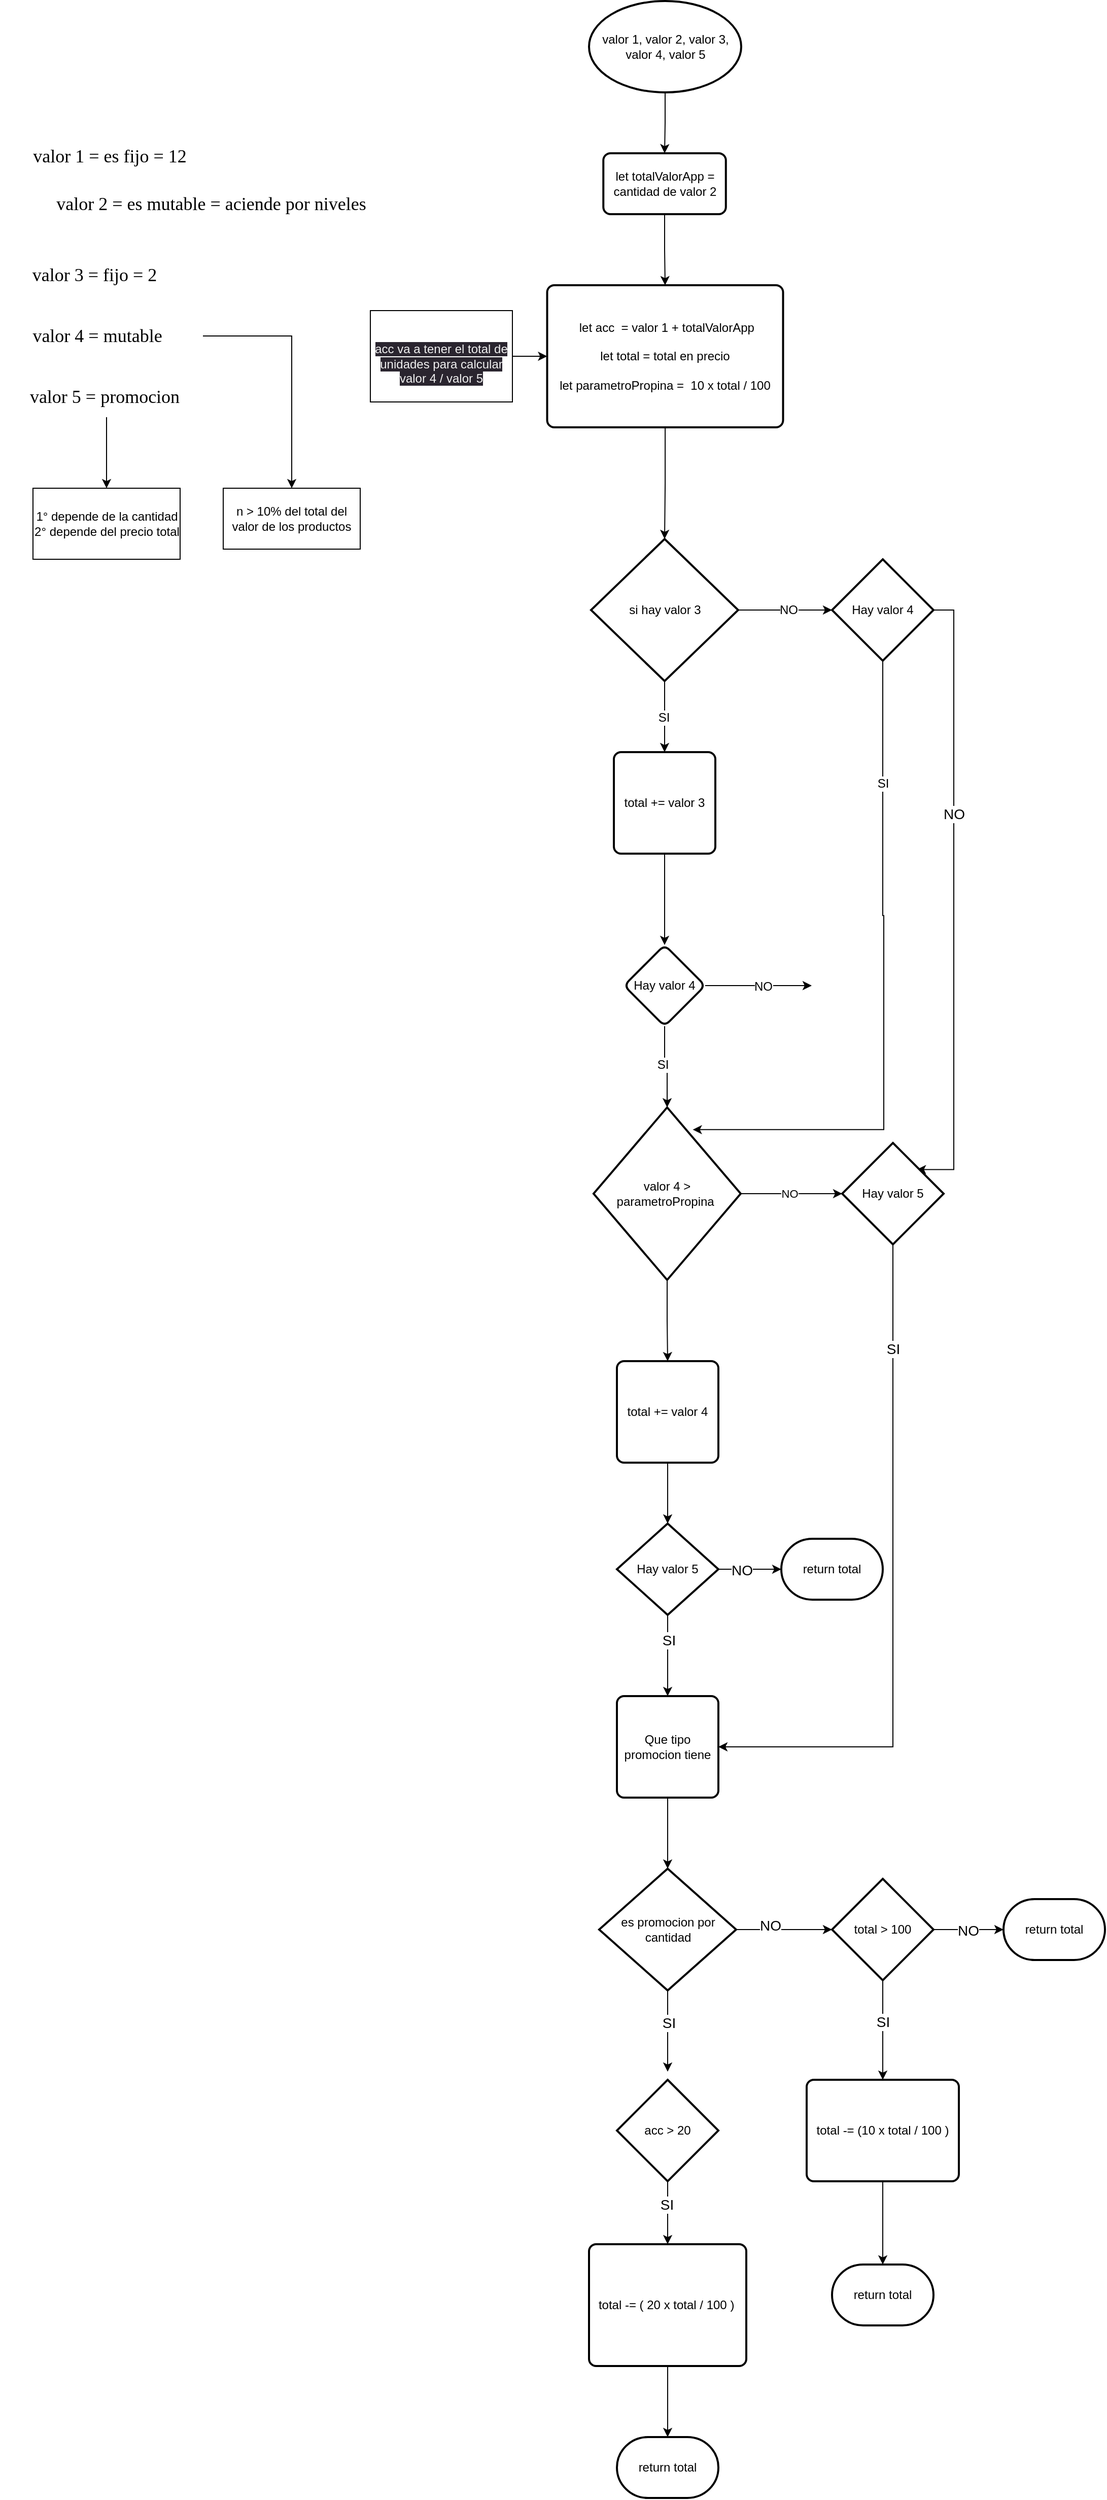 <mxfile version="21.5.1" type="device">
  <diagram name="Página-1" id="0JRiGGj8Sx9LPcSSxncM">
    <mxGraphModel dx="1290" dy="1456" grid="1" gridSize="10" guides="1" tooltips="1" connect="1" arrows="1" fold="1" page="1" pageScale="1" pageWidth="1169" pageHeight="827" math="0" shadow="0">
      <root>
        <mxCell id="0" />
        <mxCell id="1" parent="0" />
        <mxCell id="jrKel4YQa3fyWZv_Hwt1-2" value="&lt;font style=&quot;font-size: 18px;&quot;&gt;&lt;font face=&quot;Verdana&quot;&gt;valor 1 = es fijo = 12&amp;nbsp;&lt;/font&gt;&lt;br&gt;&lt;/font&gt;" style="text;html=1;align=center;verticalAlign=middle;resizable=0;points=[];autosize=1;strokeColor=none;fillColor=none;" vertex="1" parent="1">
          <mxGeometry x="80" y="53" width="220" height="40" as="geometry" />
        </mxCell>
        <mxCell id="jrKel4YQa3fyWZv_Hwt1-3" value="&lt;font style=&quot;font-size: 18px;&quot;&gt;&lt;font face=&quot;Verdana&quot;&gt;valor 2 = es mutable = aciende por niveles&amp;nbsp;&lt;/font&gt;&lt;br&gt;&lt;/font&gt;" style="text;html=1;align=center;verticalAlign=middle;resizable=0;points=[];autosize=1;strokeColor=none;fillColor=none;" vertex="1" parent="1">
          <mxGeometry x="80" y="100" width="420" height="40" as="geometry" />
        </mxCell>
        <mxCell id="jrKel4YQa3fyWZv_Hwt1-4" value="&lt;font style=&quot;font-size: 18px;&quot;&gt;&lt;font face=&quot;Verdana&quot;&gt;valor 3 = fijo = 2&amp;nbsp;&lt;/font&gt;&lt;br&gt;&lt;/font&gt;" style="text;html=1;align=center;verticalAlign=middle;resizable=0;points=[];autosize=1;strokeColor=none;fillColor=none;" vertex="1" parent="1">
          <mxGeometry x="80" y="170" width="190" height="40" as="geometry" />
        </mxCell>
        <mxCell id="jrKel4YQa3fyWZv_Hwt1-8" value="" style="edgeStyle=orthogonalEdgeStyle;rounded=0;orthogonalLoop=1;jettySize=auto;html=1;" edge="1" parent="1" source="jrKel4YQa3fyWZv_Hwt1-5" target="jrKel4YQa3fyWZv_Hwt1-7">
          <mxGeometry relative="1" as="geometry" />
        </mxCell>
        <mxCell id="jrKel4YQa3fyWZv_Hwt1-5" value="&lt;font style=&quot;font-size: 18px;&quot;&gt;&lt;font face=&quot;Verdana&quot;&gt;valor 4 = mutable&amp;nbsp;&amp;nbsp;&lt;/font&gt;&lt;br&gt;&lt;/font&gt;" style="text;html=1;align=center;verticalAlign=middle;resizable=0;points=[];autosize=1;strokeColor=none;fillColor=none;" vertex="1" parent="1">
          <mxGeometry x="80" y="230" width="200" height="40" as="geometry" />
        </mxCell>
        <mxCell id="jrKel4YQa3fyWZv_Hwt1-7" value="n &amp;gt; 10% del total del valor de los productos" style="whiteSpace=wrap;html=1;" vertex="1" parent="1">
          <mxGeometry x="300" y="400" width="135" height="60" as="geometry" />
        </mxCell>
        <mxCell id="jrKel4YQa3fyWZv_Hwt1-17" value="" style="edgeStyle=orthogonalEdgeStyle;rounded=0;orthogonalLoop=1;jettySize=auto;html=1;" edge="1" parent="1" source="jrKel4YQa3fyWZv_Hwt1-9" target="jrKel4YQa3fyWZv_Hwt1-16">
          <mxGeometry relative="1" as="geometry" />
        </mxCell>
        <mxCell id="jrKel4YQa3fyWZv_Hwt1-9" value="&lt;font style=&quot;font-size: 18px;&quot;&gt;&lt;font face=&quot;Verdana&quot;&gt;valor 5 = promocion&amp;nbsp;&lt;/font&gt;&lt;br&gt;&lt;/font&gt;" style="text;html=1;align=center;verticalAlign=middle;resizable=0;points=[];autosize=1;strokeColor=none;fillColor=none;" vertex="1" parent="1">
          <mxGeometry x="80" y="290" width="210" height="40" as="geometry" />
        </mxCell>
        <mxCell id="jrKel4YQa3fyWZv_Hwt1-16" value="1° depende de la cantidad&lt;br&gt;2° depende del precio total" style="whiteSpace=wrap;html=1;" vertex="1" parent="1">
          <mxGeometry x="112.5" y="400" width="145" height="70" as="geometry" />
        </mxCell>
        <mxCell id="jrKel4YQa3fyWZv_Hwt1-21" style="edgeStyle=orthogonalEdgeStyle;rounded=0;orthogonalLoop=1;jettySize=auto;html=1;entryX=0.5;entryY=0;entryDx=0;entryDy=0;" edge="1" parent="1" source="jrKel4YQa3fyWZv_Hwt1-19" target="jrKel4YQa3fyWZv_Hwt1-103">
          <mxGeometry relative="1" as="geometry" />
        </mxCell>
        <mxCell id="jrKel4YQa3fyWZv_Hwt1-19" value="valor 1, valor 2, valor 3, valor 4, valor 5" style="strokeWidth=2;html=1;shape=mxgraph.flowchart.start_1;whiteSpace=wrap;" vertex="1" parent="1">
          <mxGeometry x="660.5" y="-80" width="150" height="90" as="geometry" />
        </mxCell>
        <mxCell id="jrKel4YQa3fyWZv_Hwt1-27" style="edgeStyle=orthogonalEdgeStyle;rounded=0;orthogonalLoop=1;jettySize=auto;html=1;" edge="1" parent="1" source="jrKel4YQa3fyWZv_Hwt1-20" target="jrKel4YQa3fyWZv_Hwt1-26">
          <mxGeometry relative="1" as="geometry" />
        </mxCell>
        <mxCell id="jrKel4YQa3fyWZv_Hwt1-20" value="&amp;nbsp;let acc&amp;nbsp; = valor 1 + totalValorApp&lt;br&gt;&lt;br&gt;let total = total en precio&lt;br&gt;&lt;br&gt;let parametroPropina =&amp;nbsp; 10 x total / 100" style="rounded=1;whiteSpace=wrap;html=1;absoluteArcSize=1;arcSize=14;strokeWidth=2;" vertex="1" parent="1">
          <mxGeometry x="619.25" y="200" width="232.5" height="140" as="geometry" />
        </mxCell>
        <mxCell id="jrKel4YQa3fyWZv_Hwt1-25" value="" style="edgeStyle=orthogonalEdgeStyle;rounded=0;orthogonalLoop=1;jettySize=auto;html=1;" edge="1" parent="1" source="jrKel4YQa3fyWZv_Hwt1-24" target="jrKel4YQa3fyWZv_Hwt1-20">
          <mxGeometry relative="1" as="geometry" />
        </mxCell>
        <mxCell id="jrKel4YQa3fyWZv_Hwt1-24" value="&lt;br&gt;&lt;span style=&quot;color: rgb(240, 240, 240); font-family: Helvetica; font-size: 12px; font-style: normal; font-variant-ligatures: normal; font-variant-caps: normal; font-weight: 400; letter-spacing: normal; orphans: 2; text-align: center; text-indent: 0px; text-transform: none; widows: 2; word-spacing: 0px; -webkit-text-stroke-width: 0px; background-color: rgb(42, 37, 47); text-decoration-thickness: initial; text-decoration-style: initial; text-decoration-color: initial; float: none; display: inline !important;&quot;&gt;acc va a tener el total de unidades para calcular valor 4 / valor 5&lt;/span&gt;&lt;br&gt;" style="rounded=0;whiteSpace=wrap;html=1;" vertex="1" parent="1">
          <mxGeometry x="445" y="225" width="140" height="90" as="geometry" />
        </mxCell>
        <mxCell id="jrKel4YQa3fyWZv_Hwt1-29" value="" style="edgeStyle=orthogonalEdgeStyle;rounded=0;orthogonalLoop=1;jettySize=auto;html=1;entryX=0;entryY=0.5;entryDx=0;entryDy=0;entryPerimeter=0;" edge="1" parent="1" source="jrKel4YQa3fyWZv_Hwt1-26" target="jrKel4YQa3fyWZv_Hwt1-38">
          <mxGeometry relative="1" as="geometry">
            <mxPoint x="900" y="520" as="targetPoint" />
          </mxGeometry>
        </mxCell>
        <mxCell id="jrKel4YQa3fyWZv_Hwt1-31" value="&lt;font style=&quot;font-size: 12px;&quot;&gt;NO&lt;/font&gt;" style="edgeLabel;html=1;align=center;verticalAlign=middle;resizable=0;points=[];" vertex="1" connectable="0" parent="jrKel4YQa3fyWZv_Hwt1-29">
          <mxGeometry x="0.059" relative="1" as="geometry">
            <mxPoint as="offset" />
          </mxGeometry>
        </mxCell>
        <mxCell id="jrKel4YQa3fyWZv_Hwt1-35" style="edgeStyle=orthogonalEdgeStyle;rounded=0;orthogonalLoop=1;jettySize=auto;html=1;entryX=0.5;entryY=0;entryDx=0;entryDy=0;" edge="1" parent="1" source="jrKel4YQa3fyWZv_Hwt1-26" target="jrKel4YQa3fyWZv_Hwt1-34">
          <mxGeometry relative="1" as="geometry" />
        </mxCell>
        <mxCell id="jrKel4YQa3fyWZv_Hwt1-36" value="&lt;font style=&quot;font-size: 12px;&quot;&gt;SI&lt;/font&gt;" style="edgeLabel;html=1;align=center;verticalAlign=middle;resizable=0;points=[];" vertex="1" connectable="0" parent="jrKel4YQa3fyWZv_Hwt1-35">
          <mxGeometry x="0.029" y="-1" relative="1" as="geometry">
            <mxPoint as="offset" />
          </mxGeometry>
        </mxCell>
        <mxCell id="jrKel4YQa3fyWZv_Hwt1-26" value="si hay valor 3" style="strokeWidth=2;html=1;shape=mxgraph.flowchart.decision;whiteSpace=wrap;" vertex="1" parent="1">
          <mxGeometry x="662.5" y="450" width="145" height="140" as="geometry" />
        </mxCell>
        <mxCell id="jrKel4YQa3fyWZv_Hwt1-40" value="" style="edgeStyle=orthogonalEdgeStyle;rounded=0;orthogonalLoop=1;jettySize=auto;html=1;" edge="1" parent="1" source="jrKel4YQa3fyWZv_Hwt1-34" target="jrKel4YQa3fyWZv_Hwt1-39">
          <mxGeometry relative="1" as="geometry" />
        </mxCell>
        <mxCell id="jrKel4YQa3fyWZv_Hwt1-34" value="total += valor 3" style="rounded=1;whiteSpace=wrap;html=1;absoluteArcSize=1;arcSize=14;strokeWidth=2;" vertex="1" parent="1">
          <mxGeometry x="685" y="660" width="100" height="100" as="geometry" />
        </mxCell>
        <mxCell id="jrKel4YQa3fyWZv_Hwt1-51" style="edgeStyle=orthogonalEdgeStyle;rounded=0;orthogonalLoop=1;jettySize=auto;html=1;entryX=0.674;entryY=0.129;entryDx=0;entryDy=0;entryPerimeter=0;" edge="1" parent="1" source="jrKel4YQa3fyWZv_Hwt1-38" target="jrKel4YQa3fyWZv_Hwt1-47">
          <mxGeometry relative="1" as="geometry">
            <mxPoint x="950" y="1072.4" as="targetPoint" />
            <Array as="points">
              <mxPoint x="950" y="821" />
              <mxPoint x="951" y="821" />
              <mxPoint x="951" y="1032" />
            </Array>
          </mxGeometry>
        </mxCell>
        <mxCell id="jrKel4YQa3fyWZv_Hwt1-52" value="&lt;font style=&quot;font-size: 12px;&quot;&gt;SI&lt;/font&gt;" style="edgeLabel;html=1;align=center;verticalAlign=middle;resizable=0;points=[];" vertex="1" connectable="0" parent="jrKel4YQa3fyWZv_Hwt1-51">
          <mxGeometry x="-0.628" relative="1" as="geometry">
            <mxPoint as="offset" />
          </mxGeometry>
        </mxCell>
        <mxCell id="jrKel4YQa3fyWZv_Hwt1-66" style="edgeStyle=orthogonalEdgeStyle;rounded=0;orthogonalLoop=1;jettySize=auto;html=1;exitX=1;exitY=0.5;exitDx=0;exitDy=0;exitPerimeter=0;entryX=0.736;entryY=0.262;entryDx=0;entryDy=0;entryPerimeter=0;" edge="1" parent="1" source="jrKel4YQa3fyWZv_Hwt1-38" target="jrKel4YQa3fyWZv_Hwt1-57">
          <mxGeometry relative="1" as="geometry">
            <Array as="points">
              <mxPoint x="1020" y="520" />
              <mxPoint x="1020" y="1071" />
            </Array>
          </mxGeometry>
        </mxCell>
        <mxCell id="jrKel4YQa3fyWZv_Hwt1-67" value="&lt;font style=&quot;font-size: 14px;&quot;&gt;NO&lt;/font&gt;" style="edgeLabel;html=1;align=center;verticalAlign=middle;resizable=0;points=[];" vertex="1" connectable="0" parent="jrKel4YQa3fyWZv_Hwt1-66">
          <mxGeometry x="-0.273" relative="1" as="geometry">
            <mxPoint as="offset" />
          </mxGeometry>
        </mxCell>
        <mxCell id="jrKel4YQa3fyWZv_Hwt1-38" value="Hay valor 4" style="strokeWidth=2;html=1;shape=mxgraph.flowchart.decision;whiteSpace=wrap;" vertex="1" parent="1">
          <mxGeometry x="900" y="470" width="100" height="100" as="geometry" />
        </mxCell>
        <mxCell id="jrKel4YQa3fyWZv_Hwt1-41" style="edgeStyle=orthogonalEdgeStyle;rounded=0;orthogonalLoop=1;jettySize=auto;html=1;" edge="1" parent="1" source="jrKel4YQa3fyWZv_Hwt1-39">
          <mxGeometry relative="1" as="geometry">
            <mxPoint x="880" y="890" as="targetPoint" />
          </mxGeometry>
        </mxCell>
        <mxCell id="jrKel4YQa3fyWZv_Hwt1-42" value="&lt;font style=&quot;font-size: 12px;&quot;&gt;NO&lt;/font&gt;" style="edgeLabel;html=1;align=center;verticalAlign=middle;resizable=0;points=[];" vertex="1" connectable="0" parent="jrKel4YQa3fyWZv_Hwt1-41">
          <mxGeometry x="0.09" relative="1" as="geometry">
            <mxPoint as="offset" />
          </mxGeometry>
        </mxCell>
        <mxCell id="jrKel4YQa3fyWZv_Hwt1-43" style="edgeStyle=orthogonalEdgeStyle;rounded=0;orthogonalLoop=1;jettySize=auto;html=1;entryX=0.5;entryY=0;entryDx=0;entryDy=0;entryPerimeter=0;" edge="1" parent="1" source="jrKel4YQa3fyWZv_Hwt1-39" target="jrKel4YQa3fyWZv_Hwt1-47">
          <mxGeometry relative="1" as="geometry">
            <mxPoint x="735" y="1000" as="targetPoint" />
          </mxGeometry>
        </mxCell>
        <mxCell id="jrKel4YQa3fyWZv_Hwt1-44" value="&lt;font style=&quot;font-size: 12px;&quot;&gt;SI&lt;/font&gt;" style="edgeLabel;html=1;align=center;verticalAlign=middle;resizable=0;points=[];" vertex="1" connectable="0" parent="jrKel4YQa3fyWZv_Hwt1-43">
          <mxGeometry x="-0.089" y="-2" relative="1" as="geometry">
            <mxPoint as="offset" />
          </mxGeometry>
        </mxCell>
        <mxCell id="jrKel4YQa3fyWZv_Hwt1-39" value="Hay valor 4" style="rhombus;whiteSpace=wrap;html=1;rounded=1;arcSize=14;strokeWidth=2;" vertex="1" parent="1">
          <mxGeometry x="695" y="850" width="80" height="80" as="geometry" />
        </mxCell>
        <mxCell id="jrKel4YQa3fyWZv_Hwt1-49" style="edgeStyle=orthogonalEdgeStyle;rounded=0;orthogonalLoop=1;jettySize=auto;html=1;entryX=0;entryY=0.5;entryDx=0;entryDy=0;entryPerimeter=0;" edge="1" parent="1" source="jrKel4YQa3fyWZv_Hwt1-47" target="jrKel4YQa3fyWZv_Hwt1-57">
          <mxGeometry relative="1" as="geometry">
            <mxPoint x="900" y="1095" as="targetPoint" />
          </mxGeometry>
        </mxCell>
        <mxCell id="jrKel4YQa3fyWZv_Hwt1-50" value="NO" style="edgeLabel;html=1;align=center;verticalAlign=middle;resizable=0;points=[];" vertex="1" connectable="0" parent="jrKel4YQa3fyWZv_Hwt1-49">
          <mxGeometry x="-0.054" relative="1" as="geometry">
            <mxPoint as="offset" />
          </mxGeometry>
        </mxCell>
        <mxCell id="jrKel4YQa3fyWZv_Hwt1-55" style="edgeStyle=orthogonalEdgeStyle;rounded=0;orthogonalLoop=1;jettySize=auto;html=1;" edge="1" parent="1" source="jrKel4YQa3fyWZv_Hwt1-47" target="jrKel4YQa3fyWZv_Hwt1-54">
          <mxGeometry relative="1" as="geometry" />
        </mxCell>
        <mxCell id="jrKel4YQa3fyWZv_Hwt1-47" value="valor 4 &amp;gt; parametroPropina&amp;nbsp;" style="strokeWidth=2;html=1;shape=mxgraph.flowchart.decision;whiteSpace=wrap;" vertex="1" parent="1">
          <mxGeometry x="665" y="1010" width="145" height="170" as="geometry" />
        </mxCell>
        <mxCell id="jrKel4YQa3fyWZv_Hwt1-60" style="edgeStyle=orthogonalEdgeStyle;rounded=0;orthogonalLoop=1;jettySize=auto;html=1;entryX=0.5;entryY=0;entryDx=0;entryDy=0;entryPerimeter=0;" edge="1" parent="1" source="jrKel4YQa3fyWZv_Hwt1-54" target="jrKel4YQa3fyWZv_Hwt1-59">
          <mxGeometry relative="1" as="geometry" />
        </mxCell>
        <mxCell id="jrKel4YQa3fyWZv_Hwt1-54" value="total += valor 4" style="rounded=1;whiteSpace=wrap;html=1;absoluteArcSize=1;arcSize=14;strokeWidth=2;" vertex="1" parent="1">
          <mxGeometry x="688" y="1260" width="100" height="100" as="geometry" />
        </mxCell>
        <mxCell id="jrKel4YQa3fyWZv_Hwt1-72" style="edgeStyle=orthogonalEdgeStyle;rounded=0;orthogonalLoop=1;jettySize=auto;html=1;entryX=1;entryY=0.5;entryDx=0;entryDy=0;" edge="1" parent="1" source="jrKel4YQa3fyWZv_Hwt1-57" target="jrKel4YQa3fyWZv_Hwt1-68">
          <mxGeometry relative="1" as="geometry">
            <mxPoint x="960" y="1640" as="targetPoint" />
            <Array as="points">
              <mxPoint x="960" y="1640" />
            </Array>
          </mxGeometry>
        </mxCell>
        <mxCell id="jrKel4YQa3fyWZv_Hwt1-73" value="&lt;font style=&quot;font-size: 14px;&quot;&gt;SI&lt;/font&gt;" style="edgeLabel;html=1;align=center;verticalAlign=middle;resizable=0;points=[];" vertex="1" connectable="0" parent="jrKel4YQa3fyWZv_Hwt1-72">
          <mxGeometry x="-0.691" relative="1" as="geometry">
            <mxPoint as="offset" />
          </mxGeometry>
        </mxCell>
        <mxCell id="jrKel4YQa3fyWZv_Hwt1-57" value="Hay valor 5" style="strokeWidth=2;html=1;shape=mxgraph.flowchart.decision;whiteSpace=wrap;" vertex="1" parent="1">
          <mxGeometry x="910" y="1045" width="100" height="100" as="geometry" />
        </mxCell>
        <mxCell id="jrKel4YQa3fyWZv_Hwt1-69" style="edgeStyle=orthogonalEdgeStyle;rounded=0;orthogonalLoop=1;jettySize=auto;html=1;entryX=0.5;entryY=0;entryDx=0;entryDy=0;" edge="1" parent="1" source="jrKel4YQa3fyWZv_Hwt1-59" target="jrKel4YQa3fyWZv_Hwt1-68">
          <mxGeometry relative="1" as="geometry" />
        </mxCell>
        <mxCell id="jrKel4YQa3fyWZv_Hwt1-70" value="&lt;font style=&quot;font-size: 14px;&quot;&gt;SI&lt;/font&gt;" style="edgeLabel;html=1;align=center;verticalAlign=middle;resizable=0;points=[];" vertex="1" connectable="0" parent="jrKel4YQa3fyWZv_Hwt1-69">
          <mxGeometry x="-0.385" y="1" relative="1" as="geometry">
            <mxPoint as="offset" />
          </mxGeometry>
        </mxCell>
        <mxCell id="jrKel4YQa3fyWZv_Hwt1-76" style="edgeStyle=orthogonalEdgeStyle;rounded=0;orthogonalLoop=1;jettySize=auto;html=1;entryX=0;entryY=0.5;entryDx=0;entryDy=0;entryPerimeter=0;" edge="1" parent="1" source="jrKel4YQa3fyWZv_Hwt1-59" target="jrKel4YQa3fyWZv_Hwt1-78">
          <mxGeometry relative="1" as="geometry">
            <mxPoint x="840" y="1465" as="targetPoint" />
          </mxGeometry>
        </mxCell>
        <mxCell id="jrKel4YQa3fyWZv_Hwt1-77" value="&lt;font style=&quot;font-size: 14px;&quot;&gt;NO&lt;/font&gt;" style="edgeLabel;html=1;align=center;verticalAlign=middle;resizable=0;points=[];" vertex="1" connectable="0" parent="jrKel4YQa3fyWZv_Hwt1-76">
          <mxGeometry x="-0.277" y="-1" relative="1" as="geometry">
            <mxPoint as="offset" />
          </mxGeometry>
        </mxCell>
        <mxCell id="jrKel4YQa3fyWZv_Hwt1-59" value="Hay valor 5" style="strokeWidth=2;html=1;shape=mxgraph.flowchart.decision;whiteSpace=wrap;" vertex="1" parent="1">
          <mxGeometry x="688" y="1420" width="100" height="90" as="geometry" />
        </mxCell>
        <mxCell id="jrKel4YQa3fyWZv_Hwt1-80" style="edgeStyle=orthogonalEdgeStyle;rounded=0;orthogonalLoop=1;jettySize=auto;html=1;entryX=0.5;entryY=0;entryDx=0;entryDy=0;entryPerimeter=0;" edge="1" parent="1" source="jrKel4YQa3fyWZv_Hwt1-68" target="jrKel4YQa3fyWZv_Hwt1-71">
          <mxGeometry relative="1" as="geometry" />
        </mxCell>
        <mxCell id="jrKel4YQa3fyWZv_Hwt1-68" value="Que tipo promocion tiene" style="rounded=1;whiteSpace=wrap;html=1;absoluteArcSize=1;arcSize=14;strokeWidth=2;" vertex="1" parent="1">
          <mxGeometry x="688" y="1590" width="100" height="100" as="geometry" />
        </mxCell>
        <mxCell id="jrKel4YQa3fyWZv_Hwt1-81" style="edgeStyle=orthogonalEdgeStyle;rounded=0;orthogonalLoop=1;jettySize=auto;html=1;" edge="1" parent="1" source="jrKel4YQa3fyWZv_Hwt1-71">
          <mxGeometry relative="1" as="geometry">
            <mxPoint x="738" y="1960" as="targetPoint" />
          </mxGeometry>
        </mxCell>
        <mxCell id="jrKel4YQa3fyWZv_Hwt1-82" value="&lt;font style=&quot;font-size: 14px;&quot;&gt;SI&lt;/font&gt;" style="edgeLabel;html=1;align=center;verticalAlign=middle;resizable=0;points=[];" vertex="1" connectable="0" parent="jrKel4YQa3fyWZv_Hwt1-81">
          <mxGeometry x="-0.21" y="1" relative="1" as="geometry">
            <mxPoint as="offset" />
          </mxGeometry>
        </mxCell>
        <mxCell id="jrKel4YQa3fyWZv_Hwt1-91" style="edgeStyle=orthogonalEdgeStyle;rounded=0;orthogonalLoop=1;jettySize=auto;html=1;entryX=0;entryY=0.5;entryDx=0;entryDy=0;entryPerimeter=0;" edge="1" parent="1" source="jrKel4YQa3fyWZv_Hwt1-71" target="jrKel4YQa3fyWZv_Hwt1-92">
          <mxGeometry relative="1" as="geometry">
            <mxPoint x="890" y="1820" as="targetPoint" />
          </mxGeometry>
        </mxCell>
        <mxCell id="jrKel4YQa3fyWZv_Hwt1-93" value="&lt;font style=&quot;font-size: 14px;&quot;&gt;NO&lt;/font&gt;" style="edgeLabel;html=1;align=center;verticalAlign=middle;resizable=0;points=[];" vertex="1" connectable="0" parent="jrKel4YQa3fyWZv_Hwt1-91">
          <mxGeometry x="-0.312" y="4" relative="1" as="geometry">
            <mxPoint x="1" as="offset" />
          </mxGeometry>
        </mxCell>
        <mxCell id="jrKel4YQa3fyWZv_Hwt1-71" value="es promocion por cantidad" style="strokeWidth=2;html=1;shape=mxgraph.flowchart.decision;whiteSpace=wrap;" vertex="1" parent="1">
          <mxGeometry x="670.5" y="1760" width="135" height="120" as="geometry" />
        </mxCell>
        <mxCell id="jrKel4YQa3fyWZv_Hwt1-78" value="return total" style="strokeWidth=2;html=1;shape=mxgraph.flowchart.terminator;whiteSpace=wrap;" vertex="1" parent="1">
          <mxGeometry x="850" y="1435" width="100" height="60" as="geometry" />
        </mxCell>
        <mxCell id="jrKel4YQa3fyWZv_Hwt1-86" style="edgeStyle=orthogonalEdgeStyle;rounded=0;orthogonalLoop=1;jettySize=auto;html=1;entryX=0.5;entryY=0;entryDx=0;entryDy=0;" edge="1" parent="1" source="jrKel4YQa3fyWZv_Hwt1-84" target="jrKel4YQa3fyWZv_Hwt1-85">
          <mxGeometry relative="1" as="geometry" />
        </mxCell>
        <mxCell id="jrKel4YQa3fyWZv_Hwt1-87" value="&lt;font style=&quot;font-size: 14px;&quot;&gt;SI&lt;/font&gt;" style="edgeLabel;html=1;align=center;verticalAlign=middle;resizable=0;points=[];" vertex="1" connectable="0" parent="jrKel4YQa3fyWZv_Hwt1-86">
          <mxGeometry x="-0.277" y="-1" relative="1" as="geometry">
            <mxPoint as="offset" />
          </mxGeometry>
        </mxCell>
        <mxCell id="jrKel4YQa3fyWZv_Hwt1-84" value="acc &amp;gt; 20" style="strokeWidth=2;html=1;shape=mxgraph.flowchart.decision;whiteSpace=wrap;" vertex="1" parent="1">
          <mxGeometry x="688" y="1968" width="100" height="100" as="geometry" />
        </mxCell>
        <mxCell id="jrKel4YQa3fyWZv_Hwt1-89" style="edgeStyle=orthogonalEdgeStyle;rounded=0;orthogonalLoop=1;jettySize=auto;html=1;" edge="1" parent="1" source="jrKel4YQa3fyWZv_Hwt1-85" target="jrKel4YQa3fyWZv_Hwt1-88">
          <mxGeometry relative="1" as="geometry" />
        </mxCell>
        <mxCell id="jrKel4YQa3fyWZv_Hwt1-85" value="total -= ( 20 x total / 100 )&amp;nbsp;" style="rounded=1;whiteSpace=wrap;html=1;absoluteArcSize=1;arcSize=14;strokeWidth=2;" vertex="1" parent="1">
          <mxGeometry x="660.5" y="2130" width="155" height="120" as="geometry" />
        </mxCell>
        <mxCell id="jrKel4YQa3fyWZv_Hwt1-88" value="return total" style="strokeWidth=2;html=1;shape=mxgraph.flowchart.terminator;whiteSpace=wrap;" vertex="1" parent="1">
          <mxGeometry x="688" y="2320" width="100" height="60" as="geometry" />
        </mxCell>
        <mxCell id="jrKel4YQa3fyWZv_Hwt1-94" style="edgeStyle=orthogonalEdgeStyle;rounded=0;orthogonalLoop=1;jettySize=auto;html=1;exitX=1;exitY=0.5;exitDx=0;exitDy=0;exitPerimeter=0;entryX=0;entryY=0.5;entryDx=0;entryDy=0;entryPerimeter=0;" edge="1" parent="1" source="jrKel4YQa3fyWZv_Hwt1-92" target="jrKel4YQa3fyWZv_Hwt1-95">
          <mxGeometry relative="1" as="geometry">
            <mxPoint x="1060" y="1820" as="targetPoint" />
          </mxGeometry>
        </mxCell>
        <mxCell id="jrKel4YQa3fyWZv_Hwt1-97" value="&lt;font style=&quot;font-size: 14px;&quot;&gt;NO&lt;/font&gt;" style="edgeLabel;html=1;align=center;verticalAlign=middle;resizable=0;points=[];" vertex="1" connectable="0" parent="jrKel4YQa3fyWZv_Hwt1-94">
          <mxGeometry x="0.008" y="-1" relative="1" as="geometry">
            <mxPoint x="-1" as="offset" />
          </mxGeometry>
        </mxCell>
        <mxCell id="jrKel4YQa3fyWZv_Hwt1-98" style="edgeStyle=orthogonalEdgeStyle;rounded=0;orthogonalLoop=1;jettySize=auto;html=1;entryX=0.5;entryY=0;entryDx=0;entryDy=0;" edge="1" parent="1" source="jrKel4YQa3fyWZv_Hwt1-92" target="jrKel4YQa3fyWZv_Hwt1-100">
          <mxGeometry relative="1" as="geometry">
            <mxPoint x="950" y="1960" as="targetPoint" />
          </mxGeometry>
        </mxCell>
        <mxCell id="jrKel4YQa3fyWZv_Hwt1-99" value="&lt;font style=&quot;font-size: 14px;&quot;&gt;SI&lt;/font&gt;" style="edgeLabel;html=1;align=center;verticalAlign=middle;resizable=0;points=[];" vertex="1" connectable="0" parent="jrKel4YQa3fyWZv_Hwt1-98">
          <mxGeometry x="-0.173" relative="1" as="geometry">
            <mxPoint as="offset" />
          </mxGeometry>
        </mxCell>
        <mxCell id="jrKel4YQa3fyWZv_Hwt1-92" value="total &amp;gt; 100" style="strokeWidth=2;html=1;shape=mxgraph.flowchart.decision;whiteSpace=wrap;" vertex="1" parent="1">
          <mxGeometry x="900" y="1770" width="100" height="100" as="geometry" />
        </mxCell>
        <mxCell id="jrKel4YQa3fyWZv_Hwt1-95" value="return total" style="strokeWidth=2;html=1;shape=mxgraph.flowchart.terminator;whiteSpace=wrap;" vertex="1" parent="1">
          <mxGeometry x="1069" y="1790" width="100" height="60" as="geometry" />
        </mxCell>
        <mxCell id="jrKel4YQa3fyWZv_Hwt1-102" style="edgeStyle=orthogonalEdgeStyle;rounded=0;orthogonalLoop=1;jettySize=auto;html=1;entryX=0.5;entryY=0;entryDx=0;entryDy=0;entryPerimeter=0;" edge="1" parent="1" source="jrKel4YQa3fyWZv_Hwt1-100" target="jrKel4YQa3fyWZv_Hwt1-101">
          <mxGeometry relative="1" as="geometry" />
        </mxCell>
        <mxCell id="jrKel4YQa3fyWZv_Hwt1-100" value="total -= (10 x total / 100 )" style="rounded=1;whiteSpace=wrap;html=1;absoluteArcSize=1;arcSize=14;strokeWidth=2;" vertex="1" parent="1">
          <mxGeometry x="875" y="1968" width="150" height="100" as="geometry" />
        </mxCell>
        <mxCell id="jrKel4YQa3fyWZv_Hwt1-101" value="return total" style="strokeWidth=2;html=1;shape=mxgraph.flowchart.terminator;whiteSpace=wrap;" vertex="1" parent="1">
          <mxGeometry x="900" y="2150" width="100" height="60" as="geometry" />
        </mxCell>
        <mxCell id="jrKel4YQa3fyWZv_Hwt1-104" style="edgeStyle=orthogonalEdgeStyle;rounded=0;orthogonalLoop=1;jettySize=auto;html=1;entryX=0.5;entryY=0;entryDx=0;entryDy=0;" edge="1" parent="1" source="jrKel4YQa3fyWZv_Hwt1-103" target="jrKel4YQa3fyWZv_Hwt1-20">
          <mxGeometry relative="1" as="geometry" />
        </mxCell>
        <mxCell id="jrKel4YQa3fyWZv_Hwt1-103" value="let totalValorApp = cantidad de valor 2" style="rounded=1;whiteSpace=wrap;html=1;absoluteArcSize=1;arcSize=14;strokeWidth=2;" vertex="1" parent="1">
          <mxGeometry x="674.63" y="70" width="120.75" height="60" as="geometry" />
        </mxCell>
      </root>
    </mxGraphModel>
  </diagram>
</mxfile>

